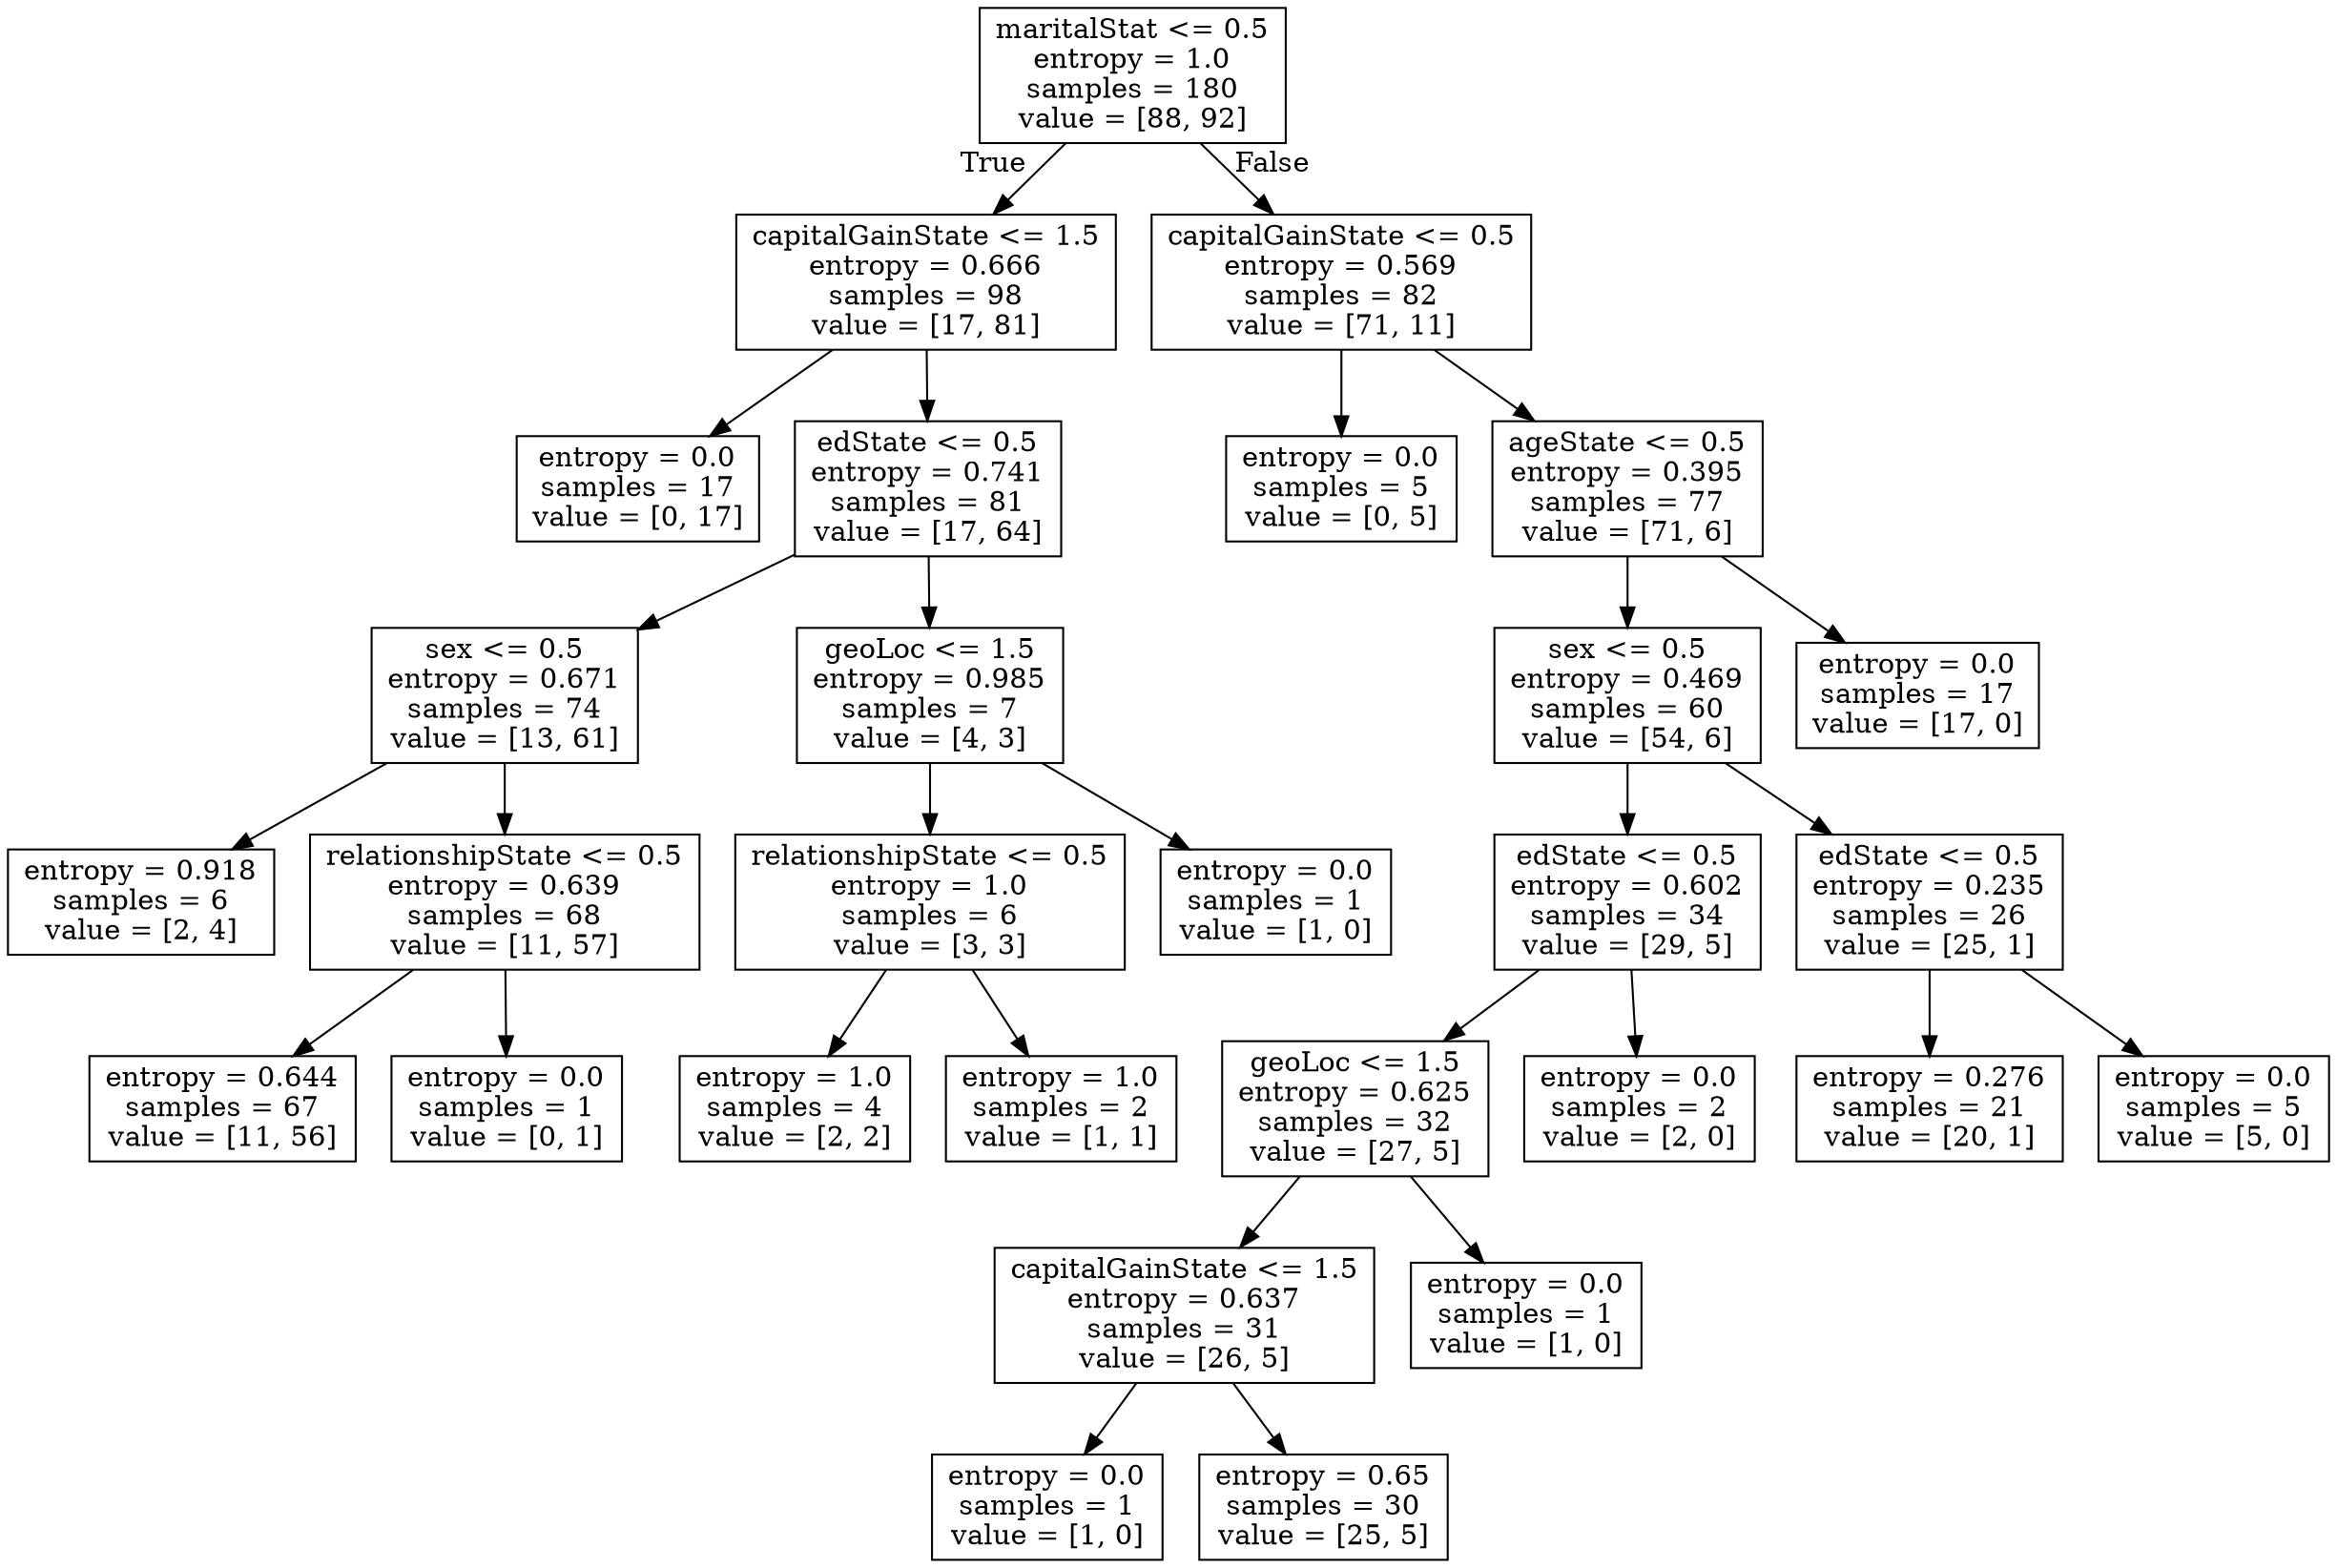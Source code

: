 digraph Tree {
node [shape=box] ;
0 [label="maritalStat <= 0.5\nentropy = 1.0\nsamples = 180\nvalue = [88, 92]"] ;
1 [label="capitalGainState <= 1.5\nentropy = 0.666\nsamples = 98\nvalue = [17, 81]"] ;
0 -> 1 [labeldistance=2.5, labelangle=45, headlabel="True"] ;
2 [label="entropy = 0.0\nsamples = 17\nvalue = [0, 17]"] ;
1 -> 2 ;
3 [label="edState <= 0.5\nentropy = 0.741\nsamples = 81\nvalue = [17, 64]"] ;
1 -> 3 ;
4 [label="sex <= 0.5\nentropy = 0.671\nsamples = 74\nvalue = [13, 61]"] ;
3 -> 4 ;
5 [label="entropy = 0.918\nsamples = 6\nvalue = [2, 4]"] ;
4 -> 5 ;
6 [label="relationshipState <= 0.5\nentropy = 0.639\nsamples = 68\nvalue = [11, 57]"] ;
4 -> 6 ;
7 [label="entropy = 0.644\nsamples = 67\nvalue = [11, 56]"] ;
6 -> 7 ;
8 [label="entropy = 0.0\nsamples = 1\nvalue = [0, 1]"] ;
6 -> 8 ;
9 [label="geoLoc <= 1.5\nentropy = 0.985\nsamples = 7\nvalue = [4, 3]"] ;
3 -> 9 ;
10 [label="relationshipState <= 0.5\nentropy = 1.0\nsamples = 6\nvalue = [3, 3]"] ;
9 -> 10 ;
11 [label="entropy = 1.0\nsamples = 4\nvalue = [2, 2]"] ;
10 -> 11 ;
12 [label="entropy = 1.0\nsamples = 2\nvalue = [1, 1]"] ;
10 -> 12 ;
13 [label="entropy = 0.0\nsamples = 1\nvalue = [1, 0]"] ;
9 -> 13 ;
14 [label="capitalGainState <= 0.5\nentropy = 0.569\nsamples = 82\nvalue = [71, 11]"] ;
0 -> 14 [labeldistance=2.5, labelangle=-45, headlabel="False"] ;
15 [label="entropy = 0.0\nsamples = 5\nvalue = [0, 5]"] ;
14 -> 15 ;
16 [label="ageState <= 0.5\nentropy = 0.395\nsamples = 77\nvalue = [71, 6]"] ;
14 -> 16 ;
17 [label="sex <= 0.5\nentropy = 0.469\nsamples = 60\nvalue = [54, 6]"] ;
16 -> 17 ;
18 [label="edState <= 0.5\nentropy = 0.602\nsamples = 34\nvalue = [29, 5]"] ;
17 -> 18 ;
19 [label="geoLoc <= 1.5\nentropy = 0.625\nsamples = 32\nvalue = [27, 5]"] ;
18 -> 19 ;
20 [label="capitalGainState <= 1.5\nentropy = 0.637\nsamples = 31\nvalue = [26, 5]"] ;
19 -> 20 ;
21 [label="entropy = 0.0\nsamples = 1\nvalue = [1, 0]"] ;
20 -> 21 ;
22 [label="entropy = 0.65\nsamples = 30\nvalue = [25, 5]"] ;
20 -> 22 ;
23 [label="entropy = 0.0\nsamples = 1\nvalue = [1, 0]"] ;
19 -> 23 ;
24 [label="entropy = 0.0\nsamples = 2\nvalue = [2, 0]"] ;
18 -> 24 ;
25 [label="edState <= 0.5\nentropy = 0.235\nsamples = 26\nvalue = [25, 1]"] ;
17 -> 25 ;
26 [label="entropy = 0.276\nsamples = 21\nvalue = [20, 1]"] ;
25 -> 26 ;
27 [label="entropy = 0.0\nsamples = 5\nvalue = [5, 0]"] ;
25 -> 27 ;
28 [label="entropy = 0.0\nsamples = 17\nvalue = [17, 0]"] ;
16 -> 28 ;
}